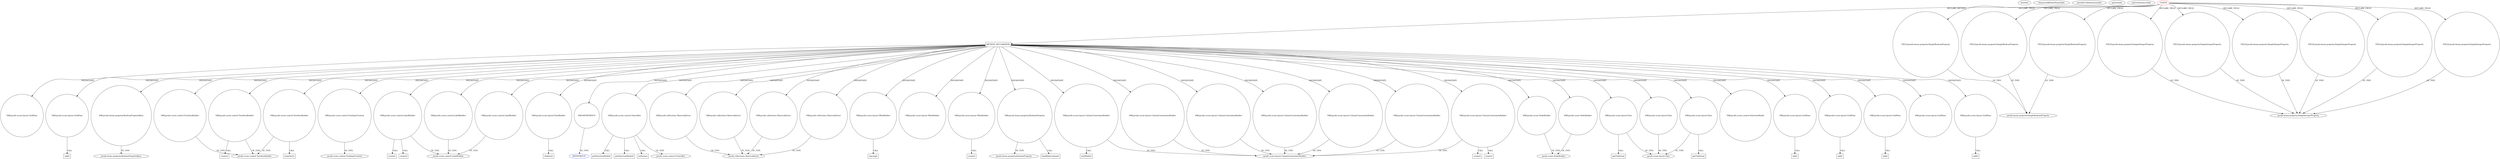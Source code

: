 digraph {
baseInfo[graphId=4314,category="pattern",isAnonymous=false,possibleRelation=false]
frameworkRelatedTypesInfo[]
possibleCollaborationsInfo[]
patternInfo[frequency=2.0,patternRootClient=0]
patternInstancesInfo[0="SaiPradeepDandem-javafx2-gradient-builder~/SaiPradeepDandem-javafx2-gradient-builder/javafx2-gradient-builder-master/src/main/java/com/javafx/gradientbuilder/application/RadialSettingsLayout.java~RadialSettingsLayout~1170",1="SaiPradeepDandem-javafx2-gradient-builder~/SaiPradeepDandem-javafx2-gradient-builder/javafx2-gradient-builder-master/src/main/java/com/javafx/gradientbuilder/application/LinearSettingsLayout.java~LinearSettingsLayout~1172"]
460[label="javafx.scene.layout.ColumnConstraintsBuilder",vertexType="FRAMEWORK_CLASS_TYPE",isFrameworkType=false]
461[label="VAR:javafx.scene.layout.ColumnConstraintsBuilder",vertexType="VARIABLE_EXPRESION",isFrameworkType=false,shape=circle]
462[label="minWidth()",vertexType="INSIDE_CALL",isFrameworkType=false,shape=box]
56[label="METHOD_DECLARATION",vertexType="CLIENT_METHOD_DECLARATION",isFrameworkType=false,shape=box]
0[label="CLIENT",vertexType="ROOT_CLIENT_CLASS_DECLARATION",isFrameworkType=false,color=red]
99[label="VAR:javafx.scene.NodeBuilder",vertexType="VARIABLE_EXPRESION",isFrameworkType=false,shape=circle]
292[label="VAR:javafx.scene.NodeBuilder",vertexType="VARIABLE_EXPRESION",isFrameworkType=false,shape=circle]
322[label="VAR:javafx.scene.layout.Pane",vertexType="VARIABLE_EXPRESION",isFrameworkType=false,shape=circle]
423[label="VAR:javafx.scene.layout.Pane",vertexType="VARIABLE_EXPRESION",isFrameworkType=false,shape=circle]
93[label="VAR:javafx.scene.layout.Pane",vertexType="VARIABLE_EXPRESION",isFrameworkType=false,shape=circle]
394[label="VAR:javafx.scene.control.SelectionModel",vertexType="VARIABLE_EXPRESION",isFrameworkType=false,shape=circle]
426[label="VAR:javafx.scene.layout.GridPane",vertexType="VARIABLE_EXPRESION",isFrameworkType=false,shape=circle]
399[label="VAR:javafx.scene.layout.GridPane",vertexType="VARIABLE_EXPRESION",isFrameworkType=false,shape=circle]
408[label="VAR:javafx.scene.layout.GridPane",vertexType="VARIABLE_EXPRESION",isFrameworkType=false,shape=circle]
206[label="VAR:javafx.scene.layout.GridPane",vertexType="VARIABLE_EXPRESION",isFrameworkType=false,shape=circle]
135[label="VAR:javafx.scene.layout.GridPane",vertexType="VARIABLE_EXPRESION",isFrameworkType=false,shape=circle]
449[label="VAR:javafx.scene.layout.GridPane",vertexType="VARIABLE_EXPRESION",isFrameworkType=false,shape=circle]
169[label="VAR:javafx.scene.layout.GridPane",vertexType="VARIABLE_EXPRESION",isFrameworkType=false,shape=circle]
192[label="VAR:javafx.beans.property.BooleanPropertyBase",vertexType="VARIABLE_EXPRESION",isFrameworkType=false,shape=circle]
81[label="VAR:javafx.scene.control.TextAreaBuilder",vertexType="VARIABLE_EXPRESION",isFrameworkType=false,shape=circle]
72[label="VAR:javafx.scene.control.TextAreaBuilder",vertexType="VARIABLE_EXPRESION",isFrameworkType=false,shape=circle]
69[label="VAR:javafx.scene.control.TextAreaBuilder",vertexType="VARIABLE_EXPRESION",isFrameworkType=false,shape=circle]
87[label="VAR:javafx.scene.control.TextInputControl",vertexType="VARIABLE_EXPRESION",isFrameworkType=false,shape=circle]
10[label="FIELD:javafx.beans.property.SimpleBooleanProperty",vertexType="FIELD_DECLARATION",isFrameworkType=false,shape=circle]
89[label="javafx.scene.control.TextInputControl",vertexType="FRAMEWORK_CLASS_TYPE",isFrameworkType=false]
12[label="FIELD:javafx.beans.property.SimpleBooleanProperty",vertexType="FIELD_DECLARATION",isFrameworkType=false,shape=circle]
16[label="FIELD:javafx.beans.property.SimpleBooleanProperty",vertexType="FIELD_DECLARATION",isFrameworkType=false,shape=circle]
57[label="VAR:javafx.scene.control.LabelBuilder",vertexType="VARIABLE_EXPRESION",isFrameworkType=false,shape=circle]
66[label="VAR:javafx.scene.control.LabelBuilder",vertexType="VARIABLE_EXPRESION",isFrameworkType=false,shape=circle]
96[label="VAR:javafx.scene.control.LabelBuilder",vertexType="VARIABLE_EXPRESION",isFrameworkType=false,shape=circle]
73[label="wrapText()",vertexType="INSIDE_CALL",isFrameworkType=false,shape=box]
409[label="add()",vertexType="INSIDE_CALL",isFrameworkType=false,shape=box]
400[label="add()",vertexType="INSIDE_CALL",isFrameworkType=false,shape=box]
427[label="add()",vertexType="INSIDE_CALL",isFrameworkType=false,shape=box]
170[label="add()",vertexType="INSIDE_CALL",isFrameworkType=false,shape=box]
136[label="add()",vertexType="INSIDE_CALL",isFrameworkType=false,shape=box]
351[label="VAR:javafx.scene.layout.PaneBuilder",vertexType="VARIABLE_EXPRESION",isFrameworkType=false,shape=circle]
352[label="children()",vertexType="INSIDE_CALL",isFrameworkType=false,shape=box]
62[label="javafx.scene.NodeBuilder",vertexType="FRAMEWORK_CLASS_TYPE",isFrameworkType=false]
319[label="VAR:ANONYMOUS",vertexType="VARIABLE_EXPRESION",isFrameworkType=false,shape=circle]
95[label="javafx.scene.layout.Pane",vertexType="FRAMEWORK_CLASS_TYPE",isFrameworkType=false]
375[label="VAR:javafx.scene.control.ChoiceBox",vertexType="VARIABLE_EXPRESION",isFrameworkType=false,shape=circle]
376[label="javafx.scene.control.ChoiceBox",vertexType="FRAMEWORK_CLASS_TYPE",isFrameworkType=false]
398[label="getSelectionModel()",vertexType="INSIDE_CALL",isFrameworkType=false,shape=box]
393[label="getSelectionModel()",vertexType="INSIDE_CALL",isFrameworkType=false,shape=box]
388[label="setItems()",vertexType="INSIDE_CALL",isFrameworkType=false,shape=box]
71[label="javafx.scene.control.TextAreaBuilder",vertexType="FRAMEWORK_CLASS_TYPE",isFrameworkType=false]
478[label="VAR:javafx.scene.layout.ColumnConstraintsBuilder",vertexType="VARIABLE_EXPRESION",isFrameworkType=false,shape=circle]
470[label="VAR:javafx.scene.layout.ColumnConstraintsBuilder",vertexType="VARIABLE_EXPRESION",isFrameworkType=false,shape=circle]
467[label="VAR:javafx.scene.layout.ColumnConstraintsBuilder",vertexType="VARIABLE_EXPRESION",isFrameworkType=false,shape=circle]
475[label="VAR:javafx.scene.layout.ColumnConstraintsBuilder",vertexType="VARIABLE_EXPRESION",isFrameworkType=false,shape=circle]
464[label="VAR:javafx.scene.layout.ColumnConstraintsBuilder",vertexType="VARIABLE_EXPRESION",isFrameworkType=false,shape=circle]
458[label="VAR:javafx.scene.layout.ColumnConstraintsBuilder",vertexType="VARIABLE_EXPRESION",isFrameworkType=false,shape=circle]
452[label="VAR:javafx.collections.ObservableList",vertexType="VARIABLE_EXPRESION",isFrameworkType=false,shape=circle]
107[label="VAR:javafx.collections.ObservableList",vertexType="VARIABLE_EXPRESION",isFrameworkType=false,shape=circle]
90[label="VAR:javafx.collections.ObservableList",vertexType="VARIABLE_EXPRESION",isFrameworkType=false,shape=circle]
420[label="VAR:javafx.collections.ObservableList",vertexType="VARIABLE_EXPRESION",isFrameworkType=false,shape=circle]
20[label="FIELD:javafx.beans.property.SimpleIntegerProperty",vertexType="FIELD_DECLARATION",isFrameworkType=false,shape=circle]
18[label="FIELD:javafx.beans.property.SimpleIntegerProperty",vertexType="FIELD_DECLARATION",isFrameworkType=false,shape=circle]
6[label="FIELD:javafx.beans.property.SimpleIntegerProperty",vertexType="FIELD_DECLARATION",isFrameworkType=false,shape=circle]
8[label="FIELD:javafx.beans.property.SimpleIntegerProperty",vertexType="FIELD_DECLARATION",isFrameworkType=false,shape=circle]
4[label="FIELD:javafx.beans.property.SimpleIntegerProperty",vertexType="FIELD_DECLARATION",isFrameworkType=false,shape=circle]
2[label="FIELD:javafx.beans.property.SimpleIntegerProperty",vertexType="FIELD_DECLARATION",isFrameworkType=false,shape=circle]
414[label="VAR:javafx.scene.layout.VBoxBuilder",vertexType="VARIABLE_EXPRESION",isFrameworkType=false,shape=circle]
415[label="spacing()",vertexType="INSIDE_CALL",isFrameworkType=false,shape=box]
411[label="VAR:javafx.scene.layout.VBoxBuilder",vertexType="VARIABLE_EXPRESION",isFrameworkType=false,shape=circle]
417[label="VAR:javafx.scene.layout.VBoxBuilder",vertexType="VARIABLE_EXPRESION",isFrameworkType=false,shape=circle]
126[label="javafx.beans.property.BooleanPropertyBase",vertexType="FRAMEWORK_CLASS_TYPE",isFrameworkType=false]
11[label="javafx.beans.property.SimpleBooleanProperty",vertexType="FRAMEWORK_CLASS_TYPE",isFrameworkType=false]
320[label="ANONYMOUS",vertexType="REFERENCE_ANONYMOUS_DECLARATION",isFrameworkType=false,color=blue]
59[label="javafx.scene.control.LabelBuilder",vertexType="FRAMEWORK_CLASS_TYPE",isFrameworkType=false]
92[label="javafx.collections.ObservableList",vertexType="FRAMEWORK_INTERFACE_TYPE",isFrameworkType=false]
3[label="javafx.beans.property.SimpleIntegerProperty",vertexType="FRAMEWORK_CLASS_TYPE",isFrameworkType=false]
474[label="create()",vertexType="INSIDE_CALL",isFrameworkType=false,shape=box]
482[label="create()",vertexType="INSIDE_CALL",isFrameworkType=false,shape=box]
106[label="create()",vertexType="INSIDE_CALL",isFrameworkType=false,shape=box]
150[label="VAR:javafx.beans.property.BooleanProperty",vertexType="VARIABLE_EXPRESION",isFrameworkType=false,shape=circle]
151[label="bindBidirectional()",vertexType="INSIDE_CALL",isFrameworkType=false,shape=box]
117[label="javafx.beans.property.BooleanProperty",vertexType="FRAMEWORK_CLASS_TYPE",isFrameworkType=false]
82[label="create()",vertexType="INSIDE_CALL",isFrameworkType=false,shape=box]
418[label="create()",vertexType="INSIDE_CALL",isFrameworkType=false,shape=box]
67[label="create()",vertexType="INSIDE_CALL",isFrameworkType=false,shape=box]
336[label="getChildren()",vertexType="INSIDE_CALL",isFrameworkType=false,shape=box]
94[label="getChildren()",vertexType="INSIDE_CALL",isFrameworkType=false,shape=box]
56->417[label="INSTANTIATE"]
20->3[label="OF_TYPE"]
420->92[label="OF_TYPE"]
56->107[label="INSTANTIATE"]
461->462[label="CALL"]
56->414[label="INSTANTIATE"]
464->460[label="OF_TYPE"]
0->10[label="DECLARE_FIELD"]
81->82[label="CALL"]
56->452[label="INSTANTIATE"]
0->2[label="DECLARE_FIELD"]
375->376[label="OF_TYPE"]
56->478[label="INSTANTIATE"]
56->72[label="INSTANTIATE"]
56->87[label="INSTANTIATE"]
322->336[label="CALL"]
423->95[label="OF_TYPE"]
56->93[label="INSTANTIATE"]
56->90[label="INSTANTIATE"]
56->426[label="INSTANTIATE"]
150->117[label="OF_TYPE"]
408->409[label="CALL"]
90->92[label="OF_TYPE"]
56->467[label="INSTANTIATE"]
56->192[label="INSTANTIATE"]
56->292[label="INSTANTIATE"]
292->62[label="OF_TYPE"]
56->475[label="INSTANTIATE"]
56->206[label="INSTANTIATE"]
99->62[label="OF_TYPE"]
417->418[label="CALL"]
150->151[label="CALL"]
10->11[label="OF_TYPE"]
72->73[label="CALL"]
0->12[label="DECLARE_FIELD"]
56->423[label="INSTANTIATE"]
56->150[label="INSTANTIATE"]
475->460[label="OF_TYPE"]
56->351[label="INSTANTIATE"]
56->464[label="INSTANTIATE"]
56->322[label="INSTANTIATE"]
56->57[label="INSTANTIATE"]
399->400[label="CALL"]
375->398[label="CALL"]
56->458[label="INSTANTIATE"]
56->420[label="INSTANTIATE"]
0->4[label="DECLARE_FIELD"]
461->460[label="OF_TYPE"]
56->96[label="INSTANTIATE"]
57->59[label="OF_TYPE"]
87->89[label="OF_TYPE"]
0->16[label="DECLARE_FIELD"]
0->6[label="DECLARE_FIELD"]
375->388[label="CALL"]
0->56[label="DECLARE_METHOD"]
81->71[label="OF_TYPE"]
169->170[label="CALL"]
8->3[label="OF_TYPE"]
56->394[label="INSTANTIATE"]
93->95[label="OF_TYPE"]
66->59[label="OF_TYPE"]
351->352[label="CALL"]
56->319[label="INSTANTIATE"]
16->11[label="OF_TYPE"]
6->3[label="OF_TYPE"]
322->95[label="OF_TYPE"]
56->99[label="INSTANTIATE"]
56->81[label="INSTANTIATE"]
56->375[label="INSTANTIATE"]
56->470[label="INSTANTIATE"]
135->136[label="CALL"]
375->393[label="CALL"]
467->460[label="OF_TYPE"]
56->449[label="INSTANTIATE"]
0->20[label="DECLARE_FIELD"]
4->3[label="OF_TYPE"]
470->460[label="OF_TYPE"]
56->69[label="INSTANTIATE"]
56->408[label="INSTANTIATE"]
56->411[label="INSTANTIATE"]
107->92[label="OF_TYPE"]
426->427[label="CALL"]
0->8[label="DECLARE_FIELD"]
93->94[label="CALL"]
72->71[label="OF_TYPE"]
452->92[label="OF_TYPE"]
464->474[label="CALL"]
414->415[label="CALL"]
2->3[label="OF_TYPE"]
56->169[label="INSTANTIATE"]
192->126[label="OF_TYPE"]
478->460[label="OF_TYPE"]
56->399[label="INSTANTIATE"]
319->320[label="OF_TYPE"]
56->66[label="INSTANTIATE"]
464->482[label="CALL"]
0->18[label="DECLARE_FIELD"]
96->59[label="OF_TYPE"]
12->11[label="OF_TYPE"]
458->460[label="OF_TYPE"]
66->67[label="CALL"]
66->106[label="CALL"]
69->71[label="OF_TYPE"]
56->461[label="INSTANTIATE"]
18->3[label="OF_TYPE"]
56->135[label="INSTANTIATE"]
}

